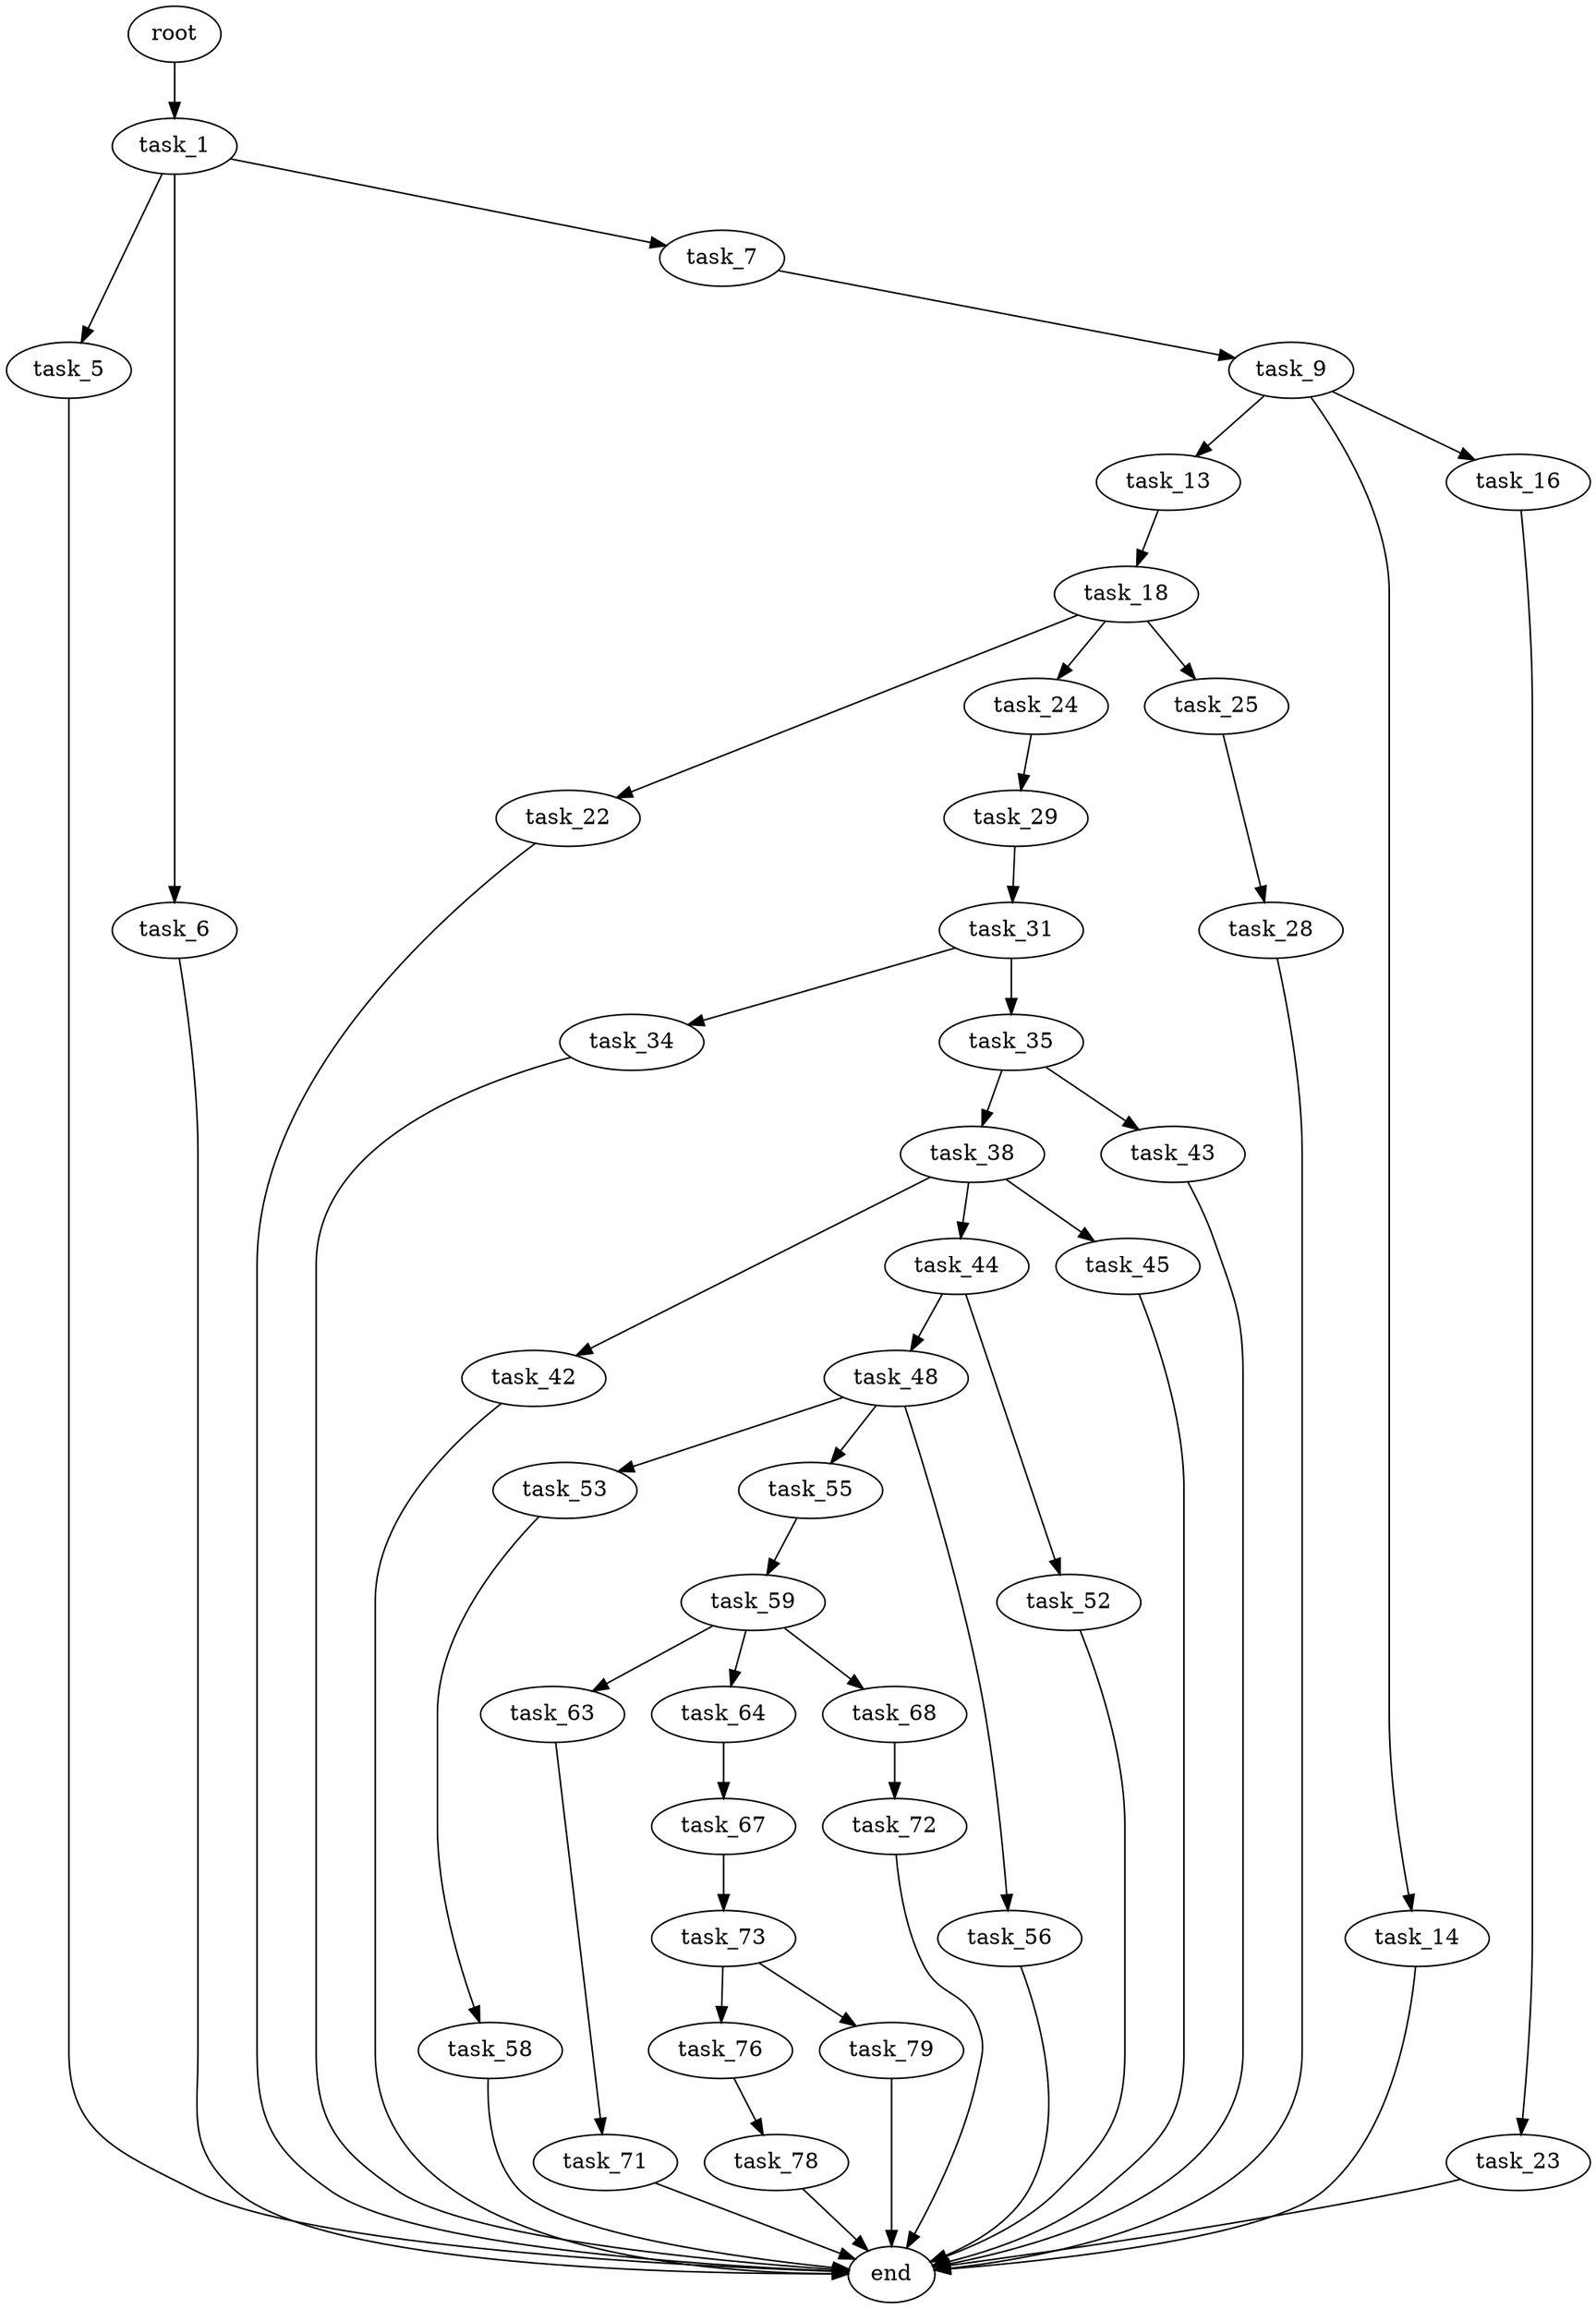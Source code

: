 digraph G {
  root [size="0.000000"];
  task_1 [size="625886716554.000000"];
  task_5 [size="1998661176.000000"];
  task_6 [size="134217728000.000000"];
  task_7 [size="186495690005.000000"];
  end [size="0.000000"];
  task_9 [size="395595430152.000000"];
  task_13 [size="10020426872.000000"];
  task_14 [size="125020422693.000000"];
  task_16 [size="134217728000.000000"];
  task_18 [size="305966573744.000000"];
  task_23 [size="17996625435.000000"];
  task_22 [size="1321536493.000000"];
  task_24 [size="193138458367.000000"];
  task_25 [size="17968382738.000000"];
  task_29 [size="1620247484.000000"];
  task_28 [size="134217728000.000000"];
  task_31 [size="9769782527.000000"];
  task_34 [size="134217728000.000000"];
  task_35 [size="23986491097.000000"];
  task_38 [size="368293445632.000000"];
  task_43 [size="25365345156.000000"];
  task_42 [size="18245841604.000000"];
  task_44 [size="549755813888.000000"];
  task_45 [size="57637745105.000000"];
  task_48 [size="1796967568.000000"];
  task_52 [size="549755813888.000000"];
  task_53 [size="531765860548.000000"];
  task_55 [size="1073741824000.000000"];
  task_56 [size="527969663780.000000"];
  task_58 [size="253087745375.000000"];
  task_59 [size="28991029248.000000"];
  task_63 [size="194034581604.000000"];
  task_64 [size="26085514144.000000"];
  task_68 [size="5346361827.000000"];
  task_71 [size="9365849436.000000"];
  task_67 [size="527248714459.000000"];
  task_73 [size="12027749374.000000"];
  task_72 [size="312084962250.000000"];
  task_76 [size="368293445632.000000"];
  task_79 [size="12767426280.000000"];
  task_78 [size="712937122456.000000"];

  root -> task_1 [size="1.000000"];
  task_1 -> task_5 [size="679477248.000000"];
  task_1 -> task_6 [size="679477248.000000"];
  task_1 -> task_7 [size="679477248.000000"];
  task_5 -> end [size="1.000000"];
  task_6 -> end [size="1.000000"];
  task_7 -> task_9 [size="838860800.000000"];
  task_9 -> task_13 [size="536870912.000000"];
  task_9 -> task_14 [size="536870912.000000"];
  task_9 -> task_16 [size="536870912.000000"];
  task_13 -> task_18 [size="301989888.000000"];
  task_14 -> end [size="1.000000"];
  task_16 -> task_23 [size="209715200.000000"];
  task_18 -> task_22 [size="536870912.000000"];
  task_18 -> task_24 [size="536870912.000000"];
  task_18 -> task_25 [size="536870912.000000"];
  task_23 -> end [size="1.000000"];
  task_22 -> end [size="1.000000"];
  task_24 -> task_29 [size="301989888.000000"];
  task_25 -> task_28 [size="301989888.000000"];
  task_29 -> task_31 [size="33554432.000000"];
  task_28 -> end [size="1.000000"];
  task_31 -> task_34 [size="209715200.000000"];
  task_31 -> task_35 [size="209715200.000000"];
  task_34 -> end [size="1.000000"];
  task_35 -> task_38 [size="679477248.000000"];
  task_35 -> task_43 [size="679477248.000000"];
  task_38 -> task_42 [size="411041792.000000"];
  task_38 -> task_44 [size="411041792.000000"];
  task_38 -> task_45 [size="411041792.000000"];
  task_43 -> end [size="1.000000"];
  task_42 -> end [size="1.000000"];
  task_44 -> task_48 [size="536870912.000000"];
  task_44 -> task_52 [size="536870912.000000"];
  task_45 -> end [size="1.000000"];
  task_48 -> task_53 [size="209715200.000000"];
  task_48 -> task_55 [size="209715200.000000"];
  task_48 -> task_56 [size="209715200.000000"];
  task_52 -> end [size="1.000000"];
  task_53 -> task_58 [size="536870912.000000"];
  task_55 -> task_59 [size="838860800.000000"];
  task_56 -> end [size="1.000000"];
  task_58 -> end [size="1.000000"];
  task_59 -> task_63 [size="75497472.000000"];
  task_59 -> task_64 [size="75497472.000000"];
  task_59 -> task_68 [size="75497472.000000"];
  task_63 -> task_71 [size="134217728.000000"];
  task_64 -> task_67 [size="536870912.000000"];
  task_68 -> task_72 [size="209715200.000000"];
  task_71 -> end [size="1.000000"];
  task_67 -> task_73 [size="411041792.000000"];
  task_73 -> task_76 [size="33554432.000000"];
  task_73 -> task_79 [size="33554432.000000"];
  task_72 -> end [size="1.000000"];
  task_76 -> task_78 [size="411041792.000000"];
  task_79 -> end [size="1.000000"];
  task_78 -> end [size="1.000000"];
}
